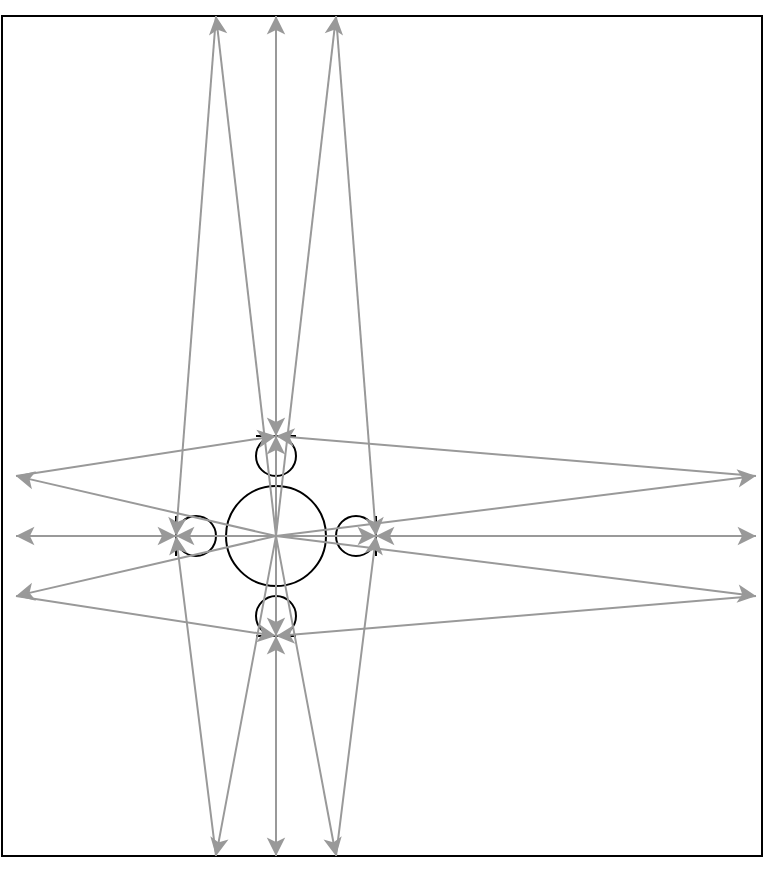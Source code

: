 <mxfile version="22.1.11" type="device">
  <diagram name="Strona-1" id="w7YMo3iqcbLAdhAVnD8D">
    <mxGraphModel dx="901" dy="534" grid="1" gridSize="10" guides="1" tooltips="1" connect="1" arrows="1" fold="1" page="1" pageScale="1" pageWidth="827" pageHeight="1169" math="0" shadow="0">
      <root>
        <mxCell id="0" />
        <mxCell id="1" parent="0" />
        <mxCell id="Zi526OaxW3Dpw-rkOhbu-1" value="" style="rounded=0;whiteSpace=wrap;html=1;allowArrows=0;connectable=0;movable=0;" vertex="1" parent="1">
          <mxGeometry x="223" y="100" width="380" height="420" as="geometry" />
        </mxCell>
        <mxCell id="Zi526OaxW3Dpw-rkOhbu-2" value="" style="ellipse;whiteSpace=wrap;html=1;aspect=fixed;" vertex="1" parent="1">
          <mxGeometry x="335" y="335" width="50" height="50" as="geometry" />
        </mxCell>
        <mxCell id="Zi526OaxW3Dpw-rkOhbu-7" value="" style="verticalLabelPosition=bottom;shadow=0;dashed=0;align=center;html=1;verticalAlign=top;shape=mxgraph.electrical.radio.microphone_1;rotation=90;" vertex="1" parent="1">
          <mxGeometry x="350" y="310" width="20" height="20" as="geometry" />
        </mxCell>
        <mxCell id="Zi526OaxW3Dpw-rkOhbu-8" value="" style="verticalLabelPosition=bottom;shadow=0;dashed=0;align=center;html=1;verticalAlign=top;shape=mxgraph.electrical.radio.microphone_1;rotation=-180;" vertex="1" parent="1">
          <mxGeometry x="390" y="350" width="20" height="20" as="geometry" />
        </mxCell>
        <mxCell id="Zi526OaxW3Dpw-rkOhbu-9" value="" style="verticalLabelPosition=bottom;shadow=0;dashed=0;align=center;html=1;verticalAlign=top;shape=mxgraph.electrical.radio.microphone_1;rotation=0;" vertex="1" parent="1">
          <mxGeometry x="310" y="350" width="20" height="20" as="geometry" />
        </mxCell>
        <mxCell id="Zi526OaxW3Dpw-rkOhbu-10" value="" style="verticalLabelPosition=bottom;shadow=0;dashed=0;align=center;html=1;verticalAlign=top;shape=mxgraph.electrical.radio.microphone_1;rotation=-90;" vertex="1" parent="1">
          <mxGeometry x="350" y="390" width="20" height="20" as="geometry" />
        </mxCell>
        <mxCell id="Zi526OaxW3Dpw-rkOhbu-11" value="" style="endArrow=none;dashed=1;html=1;strokeWidth=1;rounded=0;strokeColor=#CCCCCC;" edge="1" parent="1">
          <mxGeometry width="50" height="50" relative="1" as="geometry">
            <mxPoint x="290" y="360" as="sourcePoint" />
            <mxPoint x="430" y="360" as="targetPoint" />
          </mxGeometry>
        </mxCell>
        <mxCell id="Zi526OaxW3Dpw-rkOhbu-12" value="" style="endArrow=none;dashed=1;html=1;strokeWidth=1;rounded=0;strokeColor=#CCCCCC;" edge="1" parent="1">
          <mxGeometry width="50" height="50" relative="1" as="geometry">
            <mxPoint x="360" y="430" as="sourcePoint" />
            <mxPoint x="360" y="290" as="targetPoint" />
          </mxGeometry>
        </mxCell>
        <mxCell id="Zi526OaxW3Dpw-rkOhbu-25" value="" style="endArrow=classic;html=1;strokeWidth=1;rounded=0;startArrow=none;startFill=0;endFill=1;fillColor=#f5f5f5;strokeColor=#999999;" edge="1" parent="1">
          <mxGeometry width="50" height="50" relative="1" as="geometry">
            <mxPoint x="360" y="360" as="sourcePoint" />
            <mxPoint x="330" y="100" as="targetPoint" />
          </mxGeometry>
        </mxCell>
        <mxCell id="Zi526OaxW3Dpw-rkOhbu-26" value="" style="endArrow=none;html=1;strokeWidth=1;rounded=0;endFill=0;startArrow=classic;startFill=1;fillColor=#f5f5f5;strokeColor=#999999;exitX=0;exitY=0.5;exitDx=0;exitDy=0;exitPerimeter=0;" edge="1" parent="1" source="Zi526OaxW3Dpw-rkOhbu-9">
          <mxGeometry width="50" height="50" relative="1" as="geometry">
            <mxPoint x="320" y="350" as="sourcePoint" />
            <mxPoint x="330" y="100" as="targetPoint" />
          </mxGeometry>
        </mxCell>
        <mxCell id="Zi526OaxW3Dpw-rkOhbu-27" value="" style="endArrow=classic;html=1;strokeWidth=1;rounded=0;startArrow=none;startFill=0;endFill=1;strokeColor=#999999;" edge="1" parent="1">
          <mxGeometry width="50" height="50" relative="1" as="geometry">
            <mxPoint x="360" y="360" as="sourcePoint" />
            <mxPoint x="390" y="100" as="targetPoint" />
          </mxGeometry>
        </mxCell>
        <mxCell id="Zi526OaxW3Dpw-rkOhbu-28" value="" style="endArrow=none;html=1;strokeWidth=1;rounded=0;endFill=0;startArrow=classic;startFill=1;strokeColor=#999999;exitX=0;exitY=0.5;exitDx=0;exitDy=0;exitPerimeter=0;" edge="1" parent="1" source="Zi526OaxW3Dpw-rkOhbu-8">
          <mxGeometry width="50" height="50" relative="1" as="geometry">
            <mxPoint x="400" y="350" as="sourcePoint" />
            <mxPoint x="390" y="100" as="targetPoint" />
          </mxGeometry>
        </mxCell>
        <mxCell id="Zi526OaxW3Dpw-rkOhbu-29" value="" style="endArrow=classic;html=1;strokeWidth=1;rounded=0;startArrow=none;startFill=0;endFill=1;fillColor=#f5f5f5;strokeColor=#999999;" edge="1" parent="1">
          <mxGeometry width="50" height="50" relative="1" as="geometry">
            <mxPoint x="360" y="360" as="sourcePoint" />
            <mxPoint x="360" y="100" as="targetPoint" />
          </mxGeometry>
        </mxCell>
        <mxCell id="Zi526OaxW3Dpw-rkOhbu-30" value="" style="endArrow=none;html=1;strokeWidth=1;rounded=0;endFill=0;startArrow=classic;startFill=1;fillColor=#f5f5f5;strokeColor=#999999;" edge="1" parent="1">
          <mxGeometry width="50" height="50" relative="1" as="geometry">
            <mxPoint x="360" y="310" as="sourcePoint" />
            <mxPoint x="360" y="100" as="targetPoint" />
          </mxGeometry>
        </mxCell>
        <mxCell id="Zi526OaxW3Dpw-rkOhbu-31" value="" style="endArrow=none;html=1;strokeWidth=1;rounded=0;endFill=0;startArrow=classic;startFill=1;fillColor=#f5f5f5;strokeColor=#999999;" edge="1" parent="1">
          <mxGeometry width="50" height="50" relative="1" as="geometry">
            <mxPoint x="600" y="330" as="sourcePoint" />
            <mxPoint x="360" y="360" as="targetPoint" />
          </mxGeometry>
        </mxCell>
        <mxCell id="Zi526OaxW3Dpw-rkOhbu-32" value="" style="endArrow=none;html=1;strokeWidth=1;rounded=0;endFill=0;startArrow=classic;startFill=1;fillColor=#f5f5f5;strokeColor=#999999;exitX=0;exitY=0.5;exitDx=0;exitDy=0;exitPerimeter=0;" edge="1" parent="1" source="Zi526OaxW3Dpw-rkOhbu-7">
          <mxGeometry width="50" height="50" relative="1" as="geometry">
            <mxPoint x="610" y="340" as="sourcePoint" />
            <mxPoint x="600" y="330" as="targetPoint" />
          </mxGeometry>
        </mxCell>
        <mxCell id="Zi526OaxW3Dpw-rkOhbu-33" value="" style="endArrow=none;html=1;strokeWidth=1;rounded=0;endFill=0;startArrow=classic;startFill=1;fillColor=#f5f5f5;strokeColor=#999999;" edge="1" parent="1">
          <mxGeometry width="50" height="50" relative="1" as="geometry">
            <mxPoint x="600" y="390" as="sourcePoint" />
            <mxPoint x="360" y="360" as="targetPoint" />
          </mxGeometry>
        </mxCell>
        <mxCell id="Zi526OaxW3Dpw-rkOhbu-34" value="" style="endArrow=none;html=1;strokeWidth=1;rounded=0;endFill=0;startArrow=classic;startFill=1;fillColor=#f5f5f5;strokeColor=#999999;exitX=0;exitY=0.5;exitDx=0;exitDy=0;exitPerimeter=0;" edge="1" parent="1" source="Zi526OaxW3Dpw-rkOhbu-10">
          <mxGeometry width="50" height="50" relative="1" as="geometry">
            <mxPoint x="370" y="320" as="sourcePoint" />
            <mxPoint x="600" y="390" as="targetPoint" />
          </mxGeometry>
        </mxCell>
        <mxCell id="Zi526OaxW3Dpw-rkOhbu-35" value="" style="endArrow=none;html=1;strokeWidth=1;rounded=0;endFill=0;startArrow=classic;startFill=1;fillColor=#f5f5f5;strokeColor=#999999;" edge="1" parent="1">
          <mxGeometry width="50" height="50" relative="1" as="geometry">
            <mxPoint x="600" y="360" as="sourcePoint" />
            <mxPoint x="360" y="360" as="targetPoint" />
          </mxGeometry>
        </mxCell>
        <mxCell id="Zi526OaxW3Dpw-rkOhbu-36" value="" style="endArrow=none;html=1;strokeWidth=1;rounded=0;endFill=0;startArrow=classic;startFill=1;fillColor=#f5f5f5;strokeColor=#999999;" edge="1" parent="1">
          <mxGeometry width="50" height="50" relative="1" as="geometry">
            <mxPoint x="410" y="360" as="sourcePoint" />
            <mxPoint x="600" y="360" as="targetPoint" />
          </mxGeometry>
        </mxCell>
        <mxCell id="Zi526OaxW3Dpw-rkOhbu-37" value="" style="endArrow=none;html=1;strokeWidth=1;rounded=0;endFill=0;startArrow=classic;startFill=1;fillColor=#f5f5f5;strokeColor=#999999;" edge="1" parent="1">
          <mxGeometry width="50" height="50" relative="1" as="geometry">
            <mxPoint x="330" y="520" as="sourcePoint" />
            <mxPoint x="360" y="360" as="targetPoint" />
          </mxGeometry>
        </mxCell>
        <mxCell id="Zi526OaxW3Dpw-rkOhbu-38" value="" style="endArrow=none;html=1;strokeWidth=1;rounded=0;endFill=0;startArrow=classic;startFill=1;fillColor=#f5f5f5;strokeColor=#999999;exitX=0;exitY=0.5;exitDx=0;exitDy=0;exitPerimeter=0;" edge="1" parent="1" source="Zi526OaxW3Dpw-rkOhbu-9">
          <mxGeometry width="50" height="50" relative="1" as="geometry">
            <mxPoint x="340" y="530" as="sourcePoint" />
            <mxPoint x="330" y="520" as="targetPoint" />
          </mxGeometry>
        </mxCell>
        <mxCell id="Zi526OaxW3Dpw-rkOhbu-39" value="" style="endArrow=none;html=1;strokeWidth=1;rounded=0;endFill=0;startArrow=classic;startFill=1;fillColor=#f5f5f5;strokeColor=#999999;" edge="1" parent="1">
          <mxGeometry width="50" height="50" relative="1" as="geometry">
            <mxPoint x="360" y="520" as="sourcePoint" />
            <mxPoint x="360" y="360" as="targetPoint" />
          </mxGeometry>
        </mxCell>
        <mxCell id="Zi526OaxW3Dpw-rkOhbu-40" value="" style="endArrow=none;html=1;strokeWidth=1;rounded=0;endFill=0;startArrow=classic;startFill=1;fillColor=#f5f5f5;strokeColor=#999999;exitX=0;exitY=0.5;exitDx=0;exitDy=0;exitPerimeter=0;" edge="1" parent="1" source="Zi526OaxW3Dpw-rkOhbu-10">
          <mxGeometry width="50" height="50" relative="1" as="geometry">
            <mxPoint x="370" y="530" as="sourcePoint" />
            <mxPoint x="360" y="520" as="targetPoint" />
          </mxGeometry>
        </mxCell>
        <mxCell id="Zi526OaxW3Dpw-rkOhbu-41" value="" style="endArrow=none;html=1;strokeWidth=1;rounded=0;endFill=0;startArrow=classic;startFill=1;fillColor=#f5f5f5;strokeColor=#999999;" edge="1" parent="1">
          <mxGeometry width="50" height="50" relative="1" as="geometry">
            <mxPoint x="390" y="520" as="sourcePoint" />
            <mxPoint x="360" y="360" as="targetPoint" />
          </mxGeometry>
        </mxCell>
        <mxCell id="Zi526OaxW3Dpw-rkOhbu-42" value="" style="endArrow=none;html=1;strokeWidth=1;rounded=0;endFill=0;startArrow=classic;startFill=1;fillColor=#f5f5f5;strokeColor=#999999;exitX=0;exitY=0.5;exitDx=0;exitDy=0;exitPerimeter=0;" edge="1" parent="1" source="Zi526OaxW3Dpw-rkOhbu-8">
          <mxGeometry width="50" height="50" relative="1" as="geometry">
            <mxPoint x="400" y="530" as="sourcePoint" />
            <mxPoint x="390" y="520" as="targetPoint" />
          </mxGeometry>
        </mxCell>
        <mxCell id="Zi526OaxW3Dpw-rkOhbu-43" value="" style="endArrow=none;html=1;strokeWidth=1;rounded=0;endFill=0;startArrow=classic;startFill=1;fillColor=#f5f5f5;strokeColor=#999999;" edge="1" parent="1">
          <mxGeometry width="50" height="50" relative="1" as="geometry">
            <mxPoint x="230" y="390" as="sourcePoint" />
            <mxPoint x="360" y="360" as="targetPoint" />
          </mxGeometry>
        </mxCell>
        <mxCell id="Zi526OaxW3Dpw-rkOhbu-44" value="" style="endArrow=none;html=1;strokeWidth=1;rounded=0;endFill=0;startArrow=classic;startFill=1;fillColor=#f5f5f5;strokeColor=#999999;" edge="1" parent="1">
          <mxGeometry width="50" height="50" relative="1" as="geometry">
            <mxPoint x="360" y="410" as="sourcePoint" />
            <mxPoint x="230" y="390" as="targetPoint" />
          </mxGeometry>
        </mxCell>
        <mxCell id="Zi526OaxW3Dpw-rkOhbu-45" value="" style="endArrow=none;html=1;strokeWidth=1;rounded=0;endFill=0;startArrow=classic;startFill=1;fillColor=#f5f5f5;strokeColor=#999999;" edge="1" parent="1">
          <mxGeometry width="50" height="50" relative="1" as="geometry">
            <mxPoint x="230" y="360" as="sourcePoint" />
            <mxPoint x="360" y="360" as="targetPoint" />
          </mxGeometry>
        </mxCell>
        <mxCell id="Zi526OaxW3Dpw-rkOhbu-46" value="" style="endArrow=none;html=1;strokeWidth=1;rounded=0;endFill=0;startArrow=classic;startFill=1;fillColor=#f5f5f5;strokeColor=#999999;exitX=0;exitY=0.5;exitDx=0;exitDy=0;exitPerimeter=0;" edge="1" parent="1" source="Zi526OaxW3Dpw-rkOhbu-9">
          <mxGeometry width="50" height="50" relative="1" as="geometry">
            <mxPoint x="240" y="370" as="sourcePoint" />
            <mxPoint x="230" y="360" as="targetPoint" />
          </mxGeometry>
        </mxCell>
        <mxCell id="Zi526OaxW3Dpw-rkOhbu-47" value="" style="endArrow=none;html=1;strokeWidth=1;rounded=0;endFill=0;startArrow=classic;startFill=1;fillColor=#f5f5f5;strokeColor=#999999;" edge="1" parent="1">
          <mxGeometry width="50" height="50" relative="1" as="geometry">
            <mxPoint x="230" y="330" as="sourcePoint" />
            <mxPoint x="360" y="360" as="targetPoint" />
          </mxGeometry>
        </mxCell>
        <mxCell id="Zi526OaxW3Dpw-rkOhbu-48" value="" style="endArrow=none;html=1;strokeWidth=1;rounded=0;endFill=0;startArrow=classic;startFill=1;fillColor=#f5f5f5;strokeColor=#999999;" edge="1" parent="1">
          <mxGeometry width="50" height="50" relative="1" as="geometry">
            <mxPoint x="360" y="310" as="sourcePoint" />
            <mxPoint x="230" y="330" as="targetPoint" />
          </mxGeometry>
        </mxCell>
        <mxCell id="Zi526OaxW3Dpw-rkOhbu-50" value="" style="endArrow=none;html=1;strokeWidth=1;rounded=0;endFill=0;startArrow=classic;startFill=1;fillColor=#f5f5f5;strokeColor=#999999;" edge="1" parent="1">
          <mxGeometry width="50" height="50" relative="1" as="geometry">
            <mxPoint x="360" y="310" as="sourcePoint" />
            <mxPoint x="360" y="390" as="targetPoint" />
          </mxGeometry>
        </mxCell>
        <mxCell id="Zi526OaxW3Dpw-rkOhbu-51" value="" style="endArrow=none;html=1;strokeWidth=1;rounded=0;endFill=0;startArrow=classic;startFill=1;fillColor=#f5f5f5;strokeColor=#999999;exitX=0;exitY=0.5;exitDx=0;exitDy=0;exitPerimeter=0;" edge="1" parent="1" source="Zi526OaxW3Dpw-rkOhbu-8">
          <mxGeometry width="50" height="50" relative="1" as="geometry">
            <mxPoint x="370" y="320" as="sourcePoint" />
            <mxPoint x="330" y="360" as="targetPoint" />
          </mxGeometry>
        </mxCell>
        <mxCell id="Zi526OaxW3Dpw-rkOhbu-52" value="" style="endArrow=none;html=1;strokeWidth=1;rounded=0;endFill=0;startArrow=classic;startFill=1;fillColor=#f5f5f5;strokeColor=#999999;" edge="1" parent="1">
          <mxGeometry width="50" height="50" relative="1" as="geometry">
            <mxPoint x="360" y="410" as="sourcePoint" />
            <mxPoint x="360" y="360" as="targetPoint" />
          </mxGeometry>
        </mxCell>
        <mxCell id="Zi526OaxW3Dpw-rkOhbu-53" value="" style="endArrow=none;html=1;strokeWidth=1;rounded=0;endFill=0;startArrow=classic;startFill=1;fillColor=#f5f5f5;strokeColor=#999999;" edge="1" parent="1">
          <mxGeometry width="50" height="50" relative="1" as="geometry">
            <mxPoint x="310" y="360" as="sourcePoint" />
            <mxPoint x="360" y="360" as="targetPoint" />
          </mxGeometry>
        </mxCell>
      </root>
    </mxGraphModel>
  </diagram>
</mxfile>
